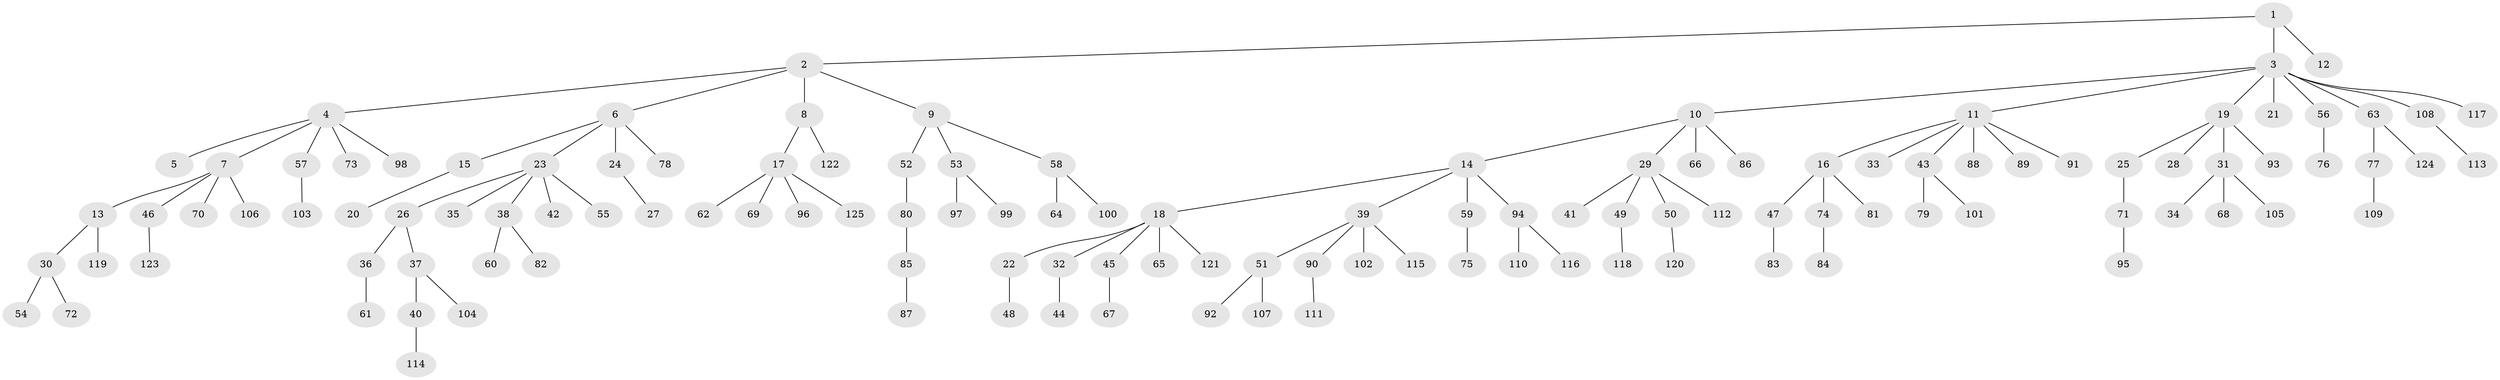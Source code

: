 // coarse degree distribution, {3: 0.06593406593406594, 6: 0.02197802197802198, 12: 0.01098901098901099, 9: 0.01098901098901099, 1: 0.6593406593406593, 5: 0.054945054945054944, 4: 0.03296703296703297, 8: 0.01098901098901099, 2: 0.13186813186813187}
// Generated by graph-tools (version 1.1) at 2025/24/03/03/25 07:24:07]
// undirected, 125 vertices, 124 edges
graph export_dot {
graph [start="1"]
  node [color=gray90,style=filled];
  1;
  2;
  3;
  4;
  5;
  6;
  7;
  8;
  9;
  10;
  11;
  12;
  13;
  14;
  15;
  16;
  17;
  18;
  19;
  20;
  21;
  22;
  23;
  24;
  25;
  26;
  27;
  28;
  29;
  30;
  31;
  32;
  33;
  34;
  35;
  36;
  37;
  38;
  39;
  40;
  41;
  42;
  43;
  44;
  45;
  46;
  47;
  48;
  49;
  50;
  51;
  52;
  53;
  54;
  55;
  56;
  57;
  58;
  59;
  60;
  61;
  62;
  63;
  64;
  65;
  66;
  67;
  68;
  69;
  70;
  71;
  72;
  73;
  74;
  75;
  76;
  77;
  78;
  79;
  80;
  81;
  82;
  83;
  84;
  85;
  86;
  87;
  88;
  89;
  90;
  91;
  92;
  93;
  94;
  95;
  96;
  97;
  98;
  99;
  100;
  101;
  102;
  103;
  104;
  105;
  106;
  107;
  108;
  109;
  110;
  111;
  112;
  113;
  114;
  115;
  116;
  117;
  118;
  119;
  120;
  121;
  122;
  123;
  124;
  125;
  1 -- 2;
  1 -- 3;
  1 -- 12;
  2 -- 4;
  2 -- 6;
  2 -- 8;
  2 -- 9;
  3 -- 10;
  3 -- 11;
  3 -- 19;
  3 -- 21;
  3 -- 56;
  3 -- 63;
  3 -- 108;
  3 -- 117;
  4 -- 5;
  4 -- 7;
  4 -- 57;
  4 -- 73;
  4 -- 98;
  6 -- 15;
  6 -- 23;
  6 -- 24;
  6 -- 78;
  7 -- 13;
  7 -- 46;
  7 -- 70;
  7 -- 106;
  8 -- 17;
  8 -- 122;
  9 -- 52;
  9 -- 53;
  9 -- 58;
  10 -- 14;
  10 -- 29;
  10 -- 66;
  10 -- 86;
  11 -- 16;
  11 -- 33;
  11 -- 43;
  11 -- 88;
  11 -- 89;
  11 -- 91;
  13 -- 30;
  13 -- 119;
  14 -- 18;
  14 -- 39;
  14 -- 59;
  14 -- 94;
  15 -- 20;
  16 -- 47;
  16 -- 74;
  16 -- 81;
  17 -- 62;
  17 -- 69;
  17 -- 96;
  17 -- 125;
  18 -- 22;
  18 -- 32;
  18 -- 45;
  18 -- 65;
  18 -- 121;
  19 -- 25;
  19 -- 28;
  19 -- 31;
  19 -- 93;
  22 -- 48;
  23 -- 26;
  23 -- 35;
  23 -- 38;
  23 -- 42;
  23 -- 55;
  24 -- 27;
  25 -- 71;
  26 -- 36;
  26 -- 37;
  29 -- 41;
  29 -- 49;
  29 -- 50;
  29 -- 112;
  30 -- 54;
  30 -- 72;
  31 -- 34;
  31 -- 68;
  31 -- 105;
  32 -- 44;
  36 -- 61;
  37 -- 40;
  37 -- 104;
  38 -- 60;
  38 -- 82;
  39 -- 51;
  39 -- 90;
  39 -- 102;
  39 -- 115;
  40 -- 114;
  43 -- 79;
  43 -- 101;
  45 -- 67;
  46 -- 123;
  47 -- 83;
  49 -- 118;
  50 -- 120;
  51 -- 92;
  51 -- 107;
  52 -- 80;
  53 -- 97;
  53 -- 99;
  56 -- 76;
  57 -- 103;
  58 -- 64;
  58 -- 100;
  59 -- 75;
  63 -- 77;
  63 -- 124;
  71 -- 95;
  74 -- 84;
  77 -- 109;
  80 -- 85;
  85 -- 87;
  90 -- 111;
  94 -- 110;
  94 -- 116;
  108 -- 113;
}
